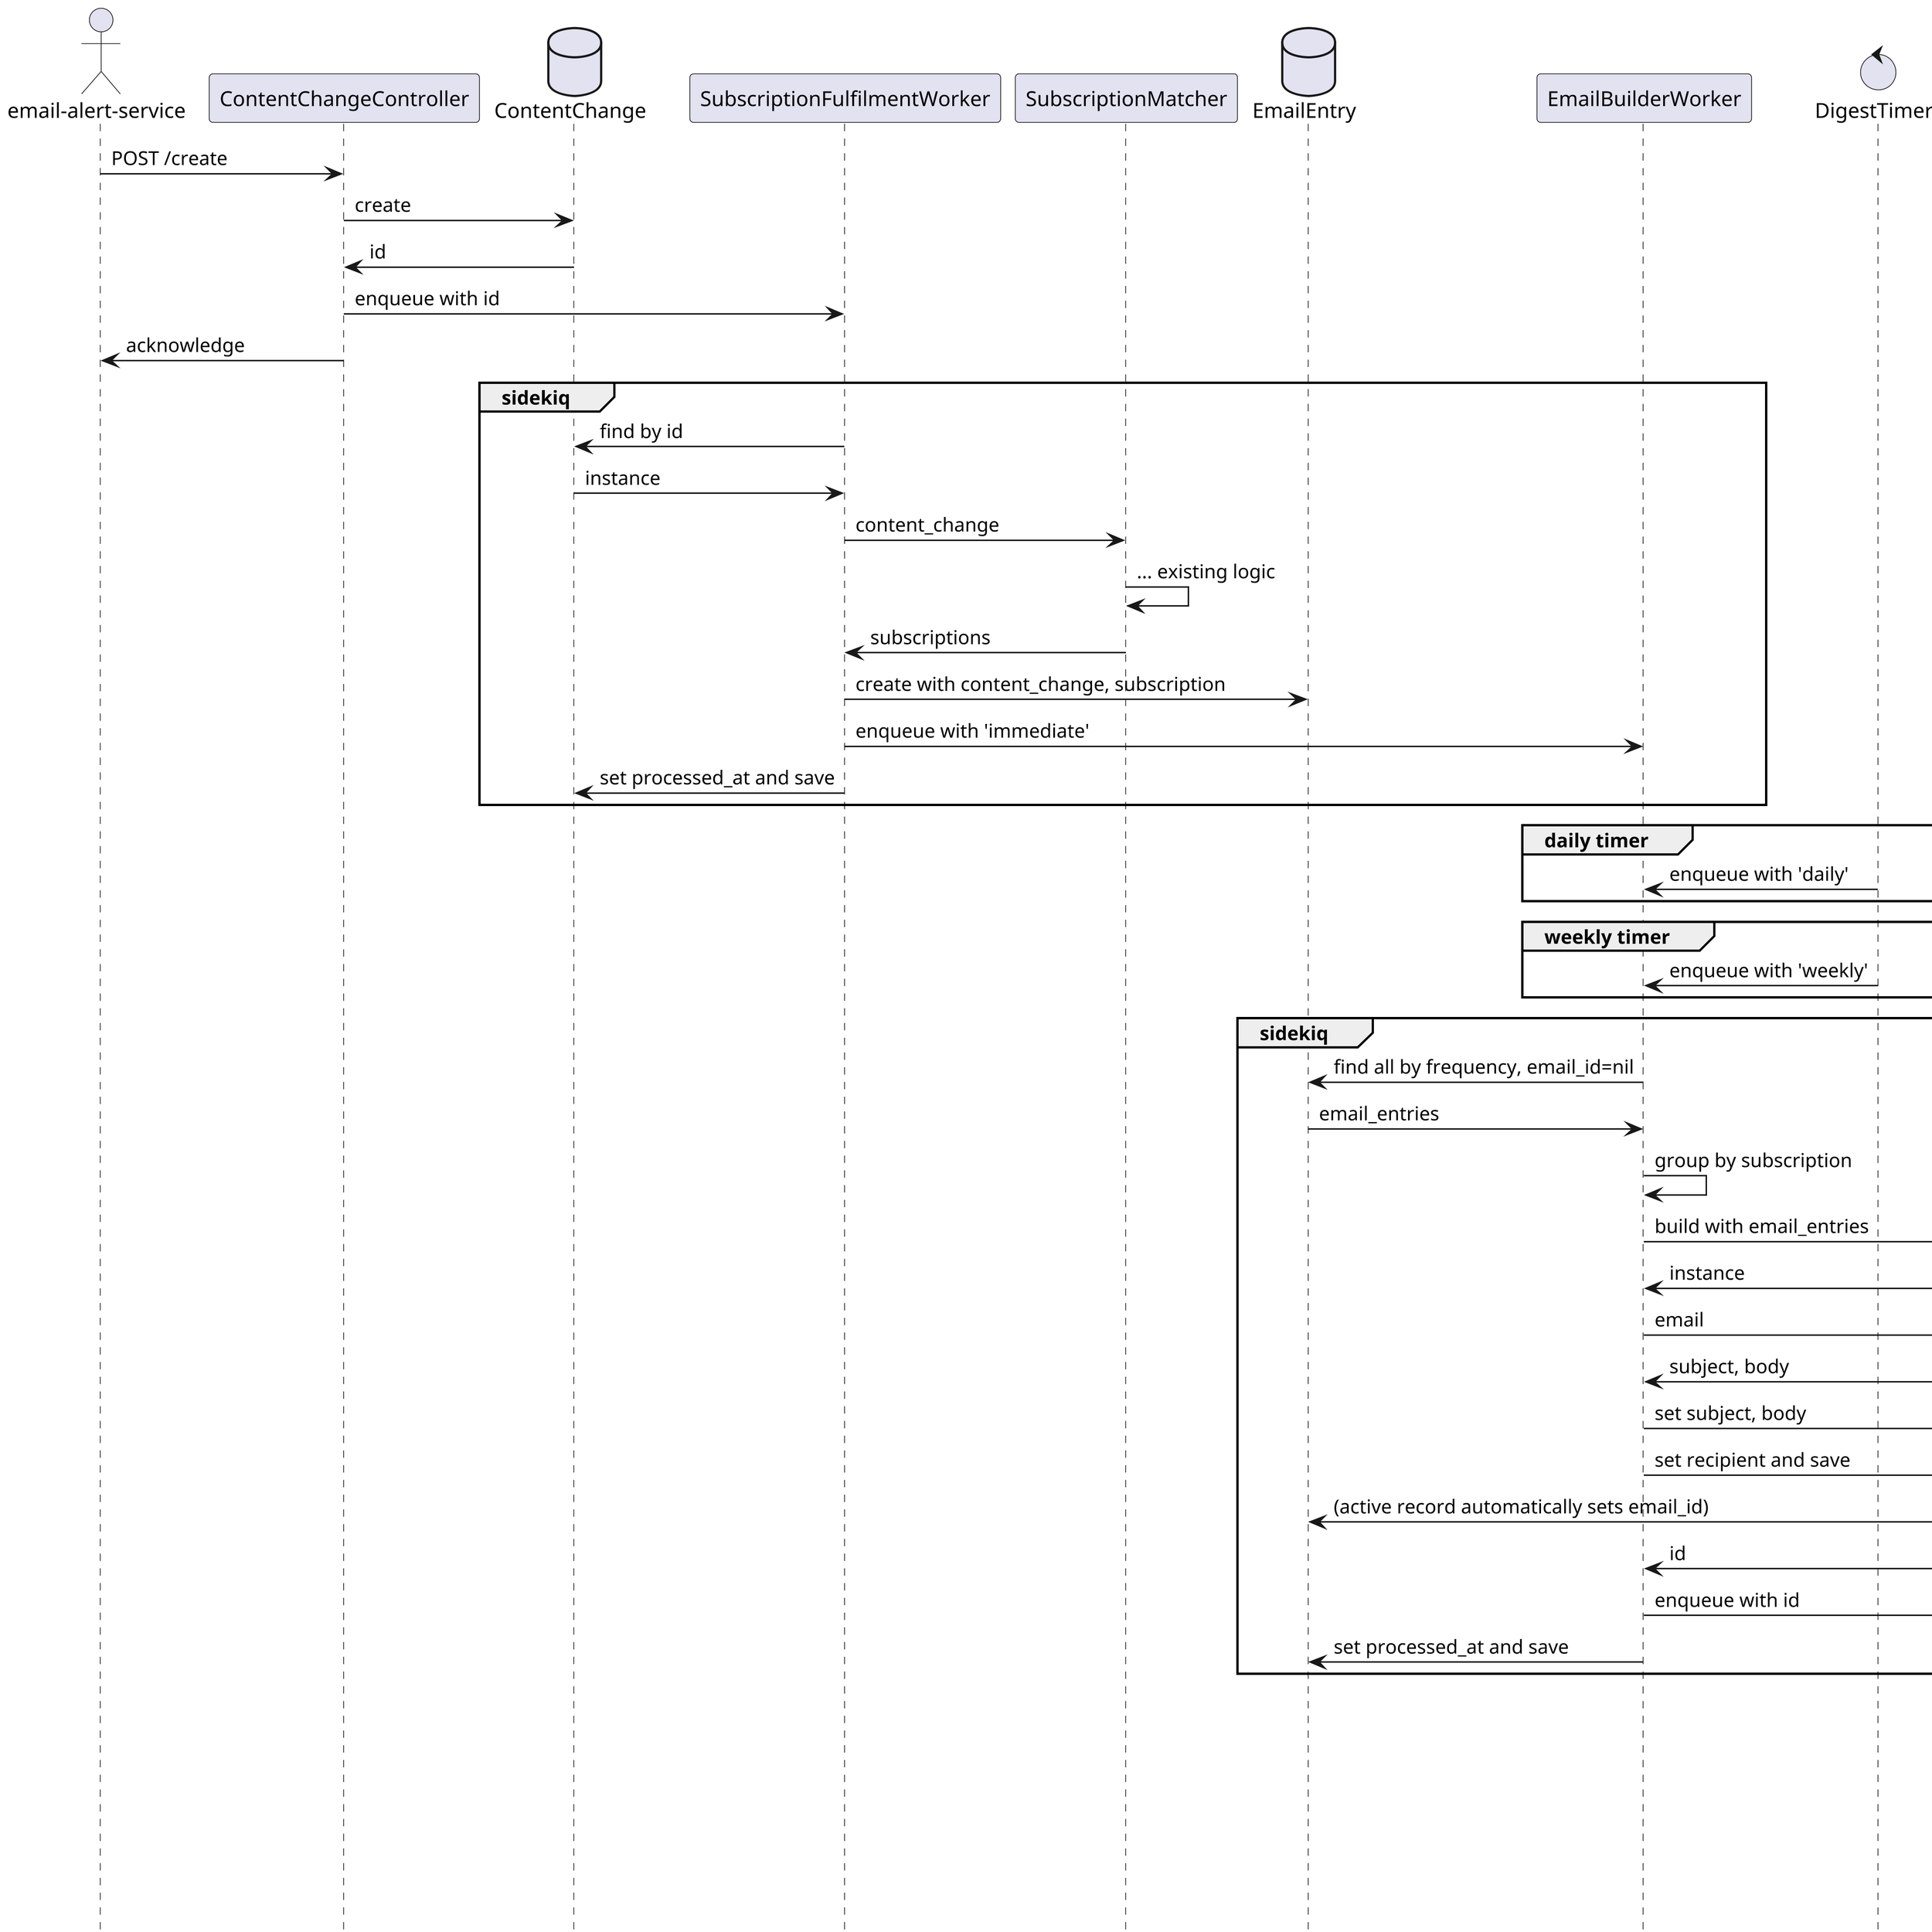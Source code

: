 @startuml

skinparam dpi 300

actor email_alert_service as "email-alert-service"
participant controller as "ContentChangeController"
database content_change as "ContentChange"
participant subscription_fulfilment_worker as "SubscriptionFulfilmentWorker"
participant subscription_matcher as "SubscriptionMatcher"
database email_entry as "EmailEntry"
participant email_builder_worker as "EmailBuilderWorker"
control digest_timer as "DigestTimer"
database email as "Email"
participant email_presenter as "EmailPresenter"
participant email_delivery_worker as "EmailDeliveryWorker"
database delivery_attempt as "DeliveryAttempt"
control delivery_monitor as "DeliveryMonitor"
participant govuk_notify as "GOV.UK Notify" #orange

email_alert_service -> controller : POST /create
controller -> content_change : create
content_change -> controller : id
controller -> subscription_fulfilment_worker : enqueue with id
controller -> email_alert_service : acknowledge

group sidekiq
  subscription_fulfilment_worker -> content_change : find by id
  content_change -> subscription_fulfilment_worker : instance
  subscription_fulfilment_worker -> subscription_matcher : content_change
  subscription_matcher -> subscription_matcher : ... existing logic
  subscription_matcher -> subscription_fulfilment_worker : subscriptions
  subscription_fulfilment_worker -> email_entry : create with content_change, subscription
  subscription_fulfilment_worker -> email_builder_worker : enqueue with 'immediate'
  subscription_fulfilment_worker -> content_change : set processed_at and save
end group

group daily timer
  digest_timer -> email_builder_worker : enqueue with 'daily'
end

group weekly timer
  digest_timer -> email_builder_worker : enqueue with 'weekly'
end

group sidekiq
  email_builder_worker -> email_entry : find all by frequency, email_id=nil
  email_entry -> email_builder_worker : email_entries
  email_builder_worker -> email_builder_worker : group by subscription
  email_builder_worker -> email : build with email_entries
  email -> email_builder_worker : instance
  email_builder_worker -> email_presenter : email
  email_presenter -> email_builder_worker : subject, body
  email_builder_worker -> email : set subject, body
  email_builder_worker -> email : set recipient and save
  email -> email_entry : (active record automatically sets email_id)
  email -> email_builder_worker : id
  email_builder_worker -> email_delivery_worker : enqueue with id
  email_builder_worker -> email_entry : set processed_at and save
end

group sidekiq
  email_delivery_worker -> email : find by id
  email -> email_delivery_worker : instance
  email_delivery_worker -> delivery_attempt : create with email, state=ready_to_send
  delivery_attempt -> email_delivery_worker : instance
  email_delivery_worker -> govuk_notify : send email
  email_delivery_worker -> email_delivery_worker : set state=sent_to_notify
  email_delivery_worker -> email : set processed_at and save
end group

group run continuously
  delivery_monitor -> delivery_attempt : find by state=sent_to_notify
  delivery_attempt -> delivery_monitor : instance
  delivery_monitor -> govuk_notify : get status
  govuk_notify -> delivery_monitor : status

  group if success
    delivery_monitor -> delivery_attempt : set success
    delivery_monitor -> delivery_attempt : save
  end group

  group if failed
    delivery_monitor -> delivery_attempt : set failed, error message
    delivery_monitor -> delivery_attempt : save
    delivery_monitor -> delivery_attempt : find others for email
    delivery_attempt -> delivery_monitor : instances
    delivery_monitor -> delivery_monitor : ... decide what to do\ne.g. retry in an hour\ne.g. blacklist subscriber
  end group

  delivery_monitor -> delivery_monitor : sleep 1
end group

@enduml
